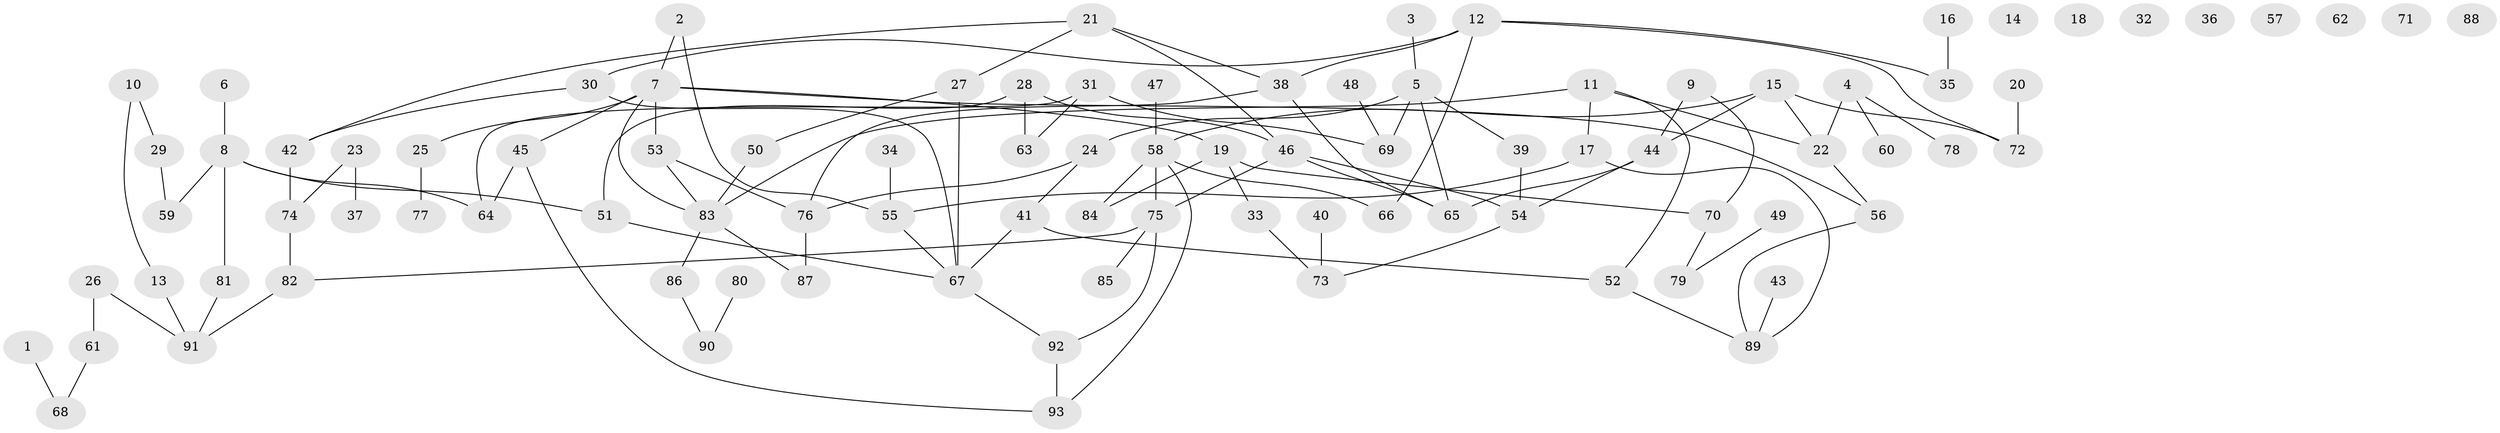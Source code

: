 // Generated by graph-tools (version 1.1) at 2025/00/03/09/25 03:00:55]
// undirected, 93 vertices, 117 edges
graph export_dot {
graph [start="1"]
  node [color=gray90,style=filled];
  1;
  2;
  3;
  4;
  5;
  6;
  7;
  8;
  9;
  10;
  11;
  12;
  13;
  14;
  15;
  16;
  17;
  18;
  19;
  20;
  21;
  22;
  23;
  24;
  25;
  26;
  27;
  28;
  29;
  30;
  31;
  32;
  33;
  34;
  35;
  36;
  37;
  38;
  39;
  40;
  41;
  42;
  43;
  44;
  45;
  46;
  47;
  48;
  49;
  50;
  51;
  52;
  53;
  54;
  55;
  56;
  57;
  58;
  59;
  60;
  61;
  62;
  63;
  64;
  65;
  66;
  67;
  68;
  69;
  70;
  71;
  72;
  73;
  74;
  75;
  76;
  77;
  78;
  79;
  80;
  81;
  82;
  83;
  84;
  85;
  86;
  87;
  88;
  89;
  90;
  91;
  92;
  93;
  1 -- 68;
  2 -- 7;
  2 -- 55;
  3 -- 5;
  4 -- 22;
  4 -- 60;
  4 -- 78;
  5 -- 24;
  5 -- 39;
  5 -- 65;
  5 -- 69;
  6 -- 8;
  7 -- 19;
  7 -- 25;
  7 -- 45;
  7 -- 53;
  7 -- 56;
  7 -- 83;
  8 -- 51;
  8 -- 59;
  8 -- 64;
  8 -- 81;
  9 -- 44;
  9 -- 70;
  10 -- 13;
  10 -- 29;
  11 -- 17;
  11 -- 22;
  11 -- 52;
  11 -- 83;
  12 -- 30;
  12 -- 35;
  12 -- 38;
  12 -- 66;
  12 -- 72;
  13 -- 91;
  15 -- 22;
  15 -- 44;
  15 -- 58;
  15 -- 72;
  16 -- 35;
  17 -- 55;
  17 -- 89;
  19 -- 33;
  19 -- 70;
  19 -- 84;
  20 -- 72;
  21 -- 27;
  21 -- 38;
  21 -- 42;
  21 -- 46;
  22 -- 56;
  23 -- 37;
  23 -- 74;
  24 -- 41;
  24 -- 76;
  25 -- 77;
  26 -- 61;
  26 -- 91;
  27 -- 50;
  27 -- 67;
  28 -- 46;
  28 -- 51;
  28 -- 63;
  29 -- 59;
  30 -- 42;
  30 -- 67;
  31 -- 63;
  31 -- 64;
  31 -- 69;
  33 -- 73;
  34 -- 55;
  38 -- 65;
  38 -- 76;
  39 -- 54;
  40 -- 73;
  41 -- 52;
  41 -- 67;
  42 -- 74;
  43 -- 89;
  44 -- 54;
  44 -- 65;
  45 -- 64;
  45 -- 93;
  46 -- 54;
  46 -- 65;
  46 -- 75;
  47 -- 58;
  48 -- 69;
  49 -- 79;
  50 -- 83;
  51 -- 67;
  52 -- 89;
  53 -- 76;
  53 -- 83;
  54 -- 73;
  55 -- 67;
  56 -- 89;
  58 -- 66;
  58 -- 75;
  58 -- 84;
  58 -- 93;
  61 -- 68;
  67 -- 92;
  70 -- 79;
  74 -- 82;
  75 -- 82;
  75 -- 85;
  75 -- 92;
  76 -- 87;
  80 -- 90;
  81 -- 91;
  82 -- 91;
  83 -- 86;
  83 -- 87;
  86 -- 90;
  92 -- 93;
}
